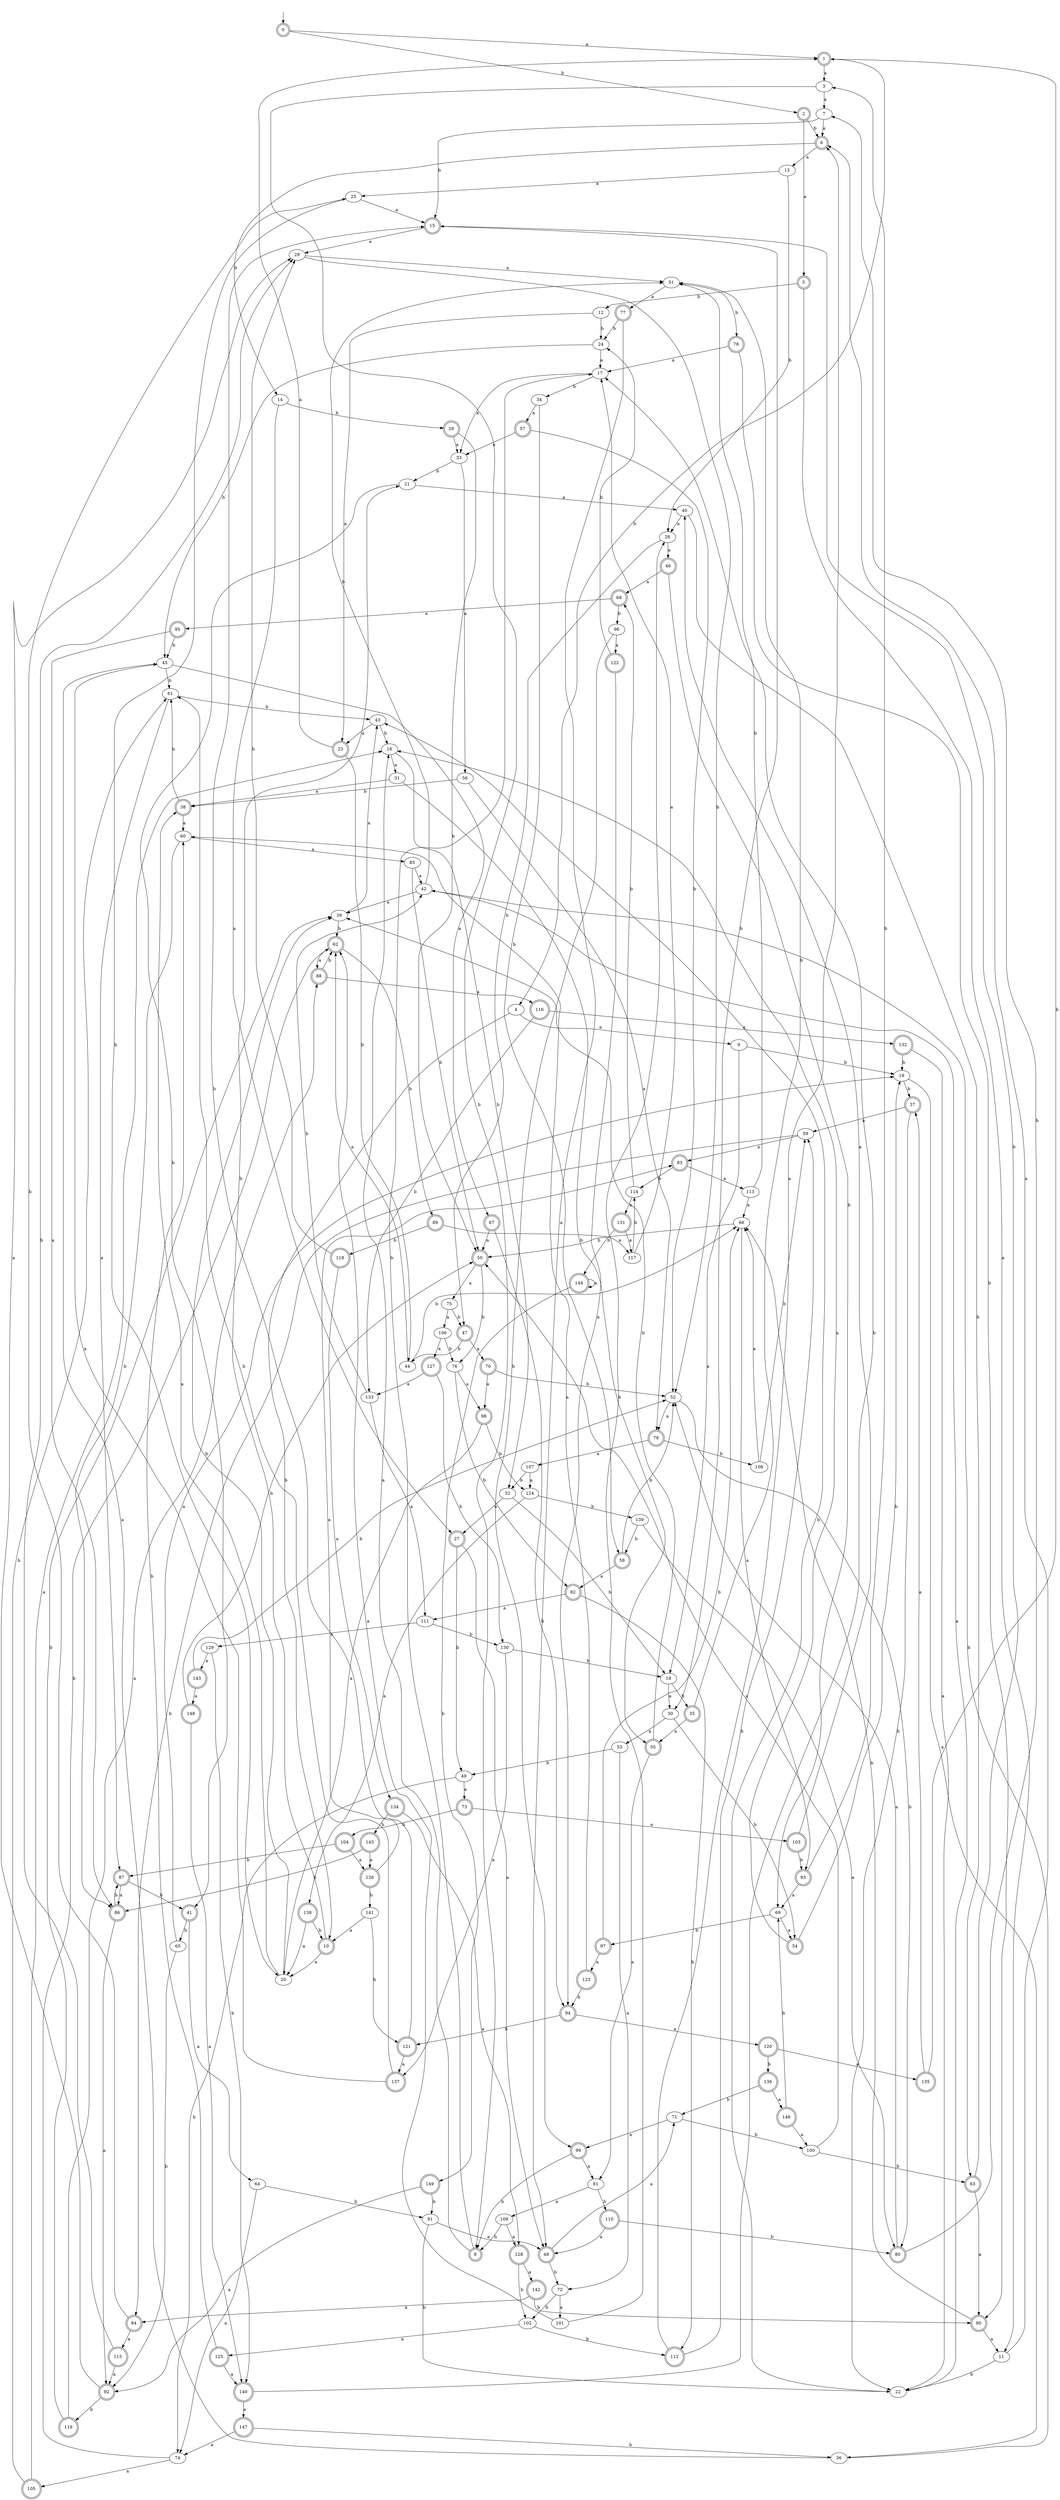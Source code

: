 digraph RandomDFA {
  __start0 [label="", shape=none];
  __start0 -> 0 [label=""];
  0 [shape=circle] [shape=doublecircle]
  0 -> 1 [label="a"]
  0 -> 2 [label="b"]
  1 [shape=doublecircle]
  1 -> 3 [label="a"]
  1 -> 4 [label="b"]
  2 [shape=doublecircle]
  2 -> 5 [label="a"]
  2 -> 6 [label="b"]
  3
  3 -> 7 [label="a"]
  3 -> 8 [label="b"]
  4
  4 -> 9 [label="a"]
  4 -> 10 [label="b"]
  5 [shape=doublecircle]
  5 -> 11 [label="a"]
  5 -> 12 [label="b"]
  6 [shape=doublecircle]
  6 -> 13 [label="a"]
  6 -> 14 [label="b"]
  7
  7 -> 6 [label="a"]
  7 -> 15 [label="b"]
  8 [shape=doublecircle]
  8 -> 16 [label="a"]
  8 -> 17 [label="b"]
  9
  9 -> 18 [label="a"]
  9 -> 19 [label="b"]
  10 [shape=doublecircle]
  10 -> 20 [label="a"]
  10 -> 21 [label="b"]
  11
  11 -> 6 [label="a"]
  11 -> 22 [label="b"]
  12
  12 -> 23 [label="a"]
  12 -> 24 [label="b"]
  13
  13 -> 25 [label="a"]
  13 -> 26 [label="b"]
  14
  14 -> 27 [label="a"]
  14 -> 28 [label="b"]
  15 [shape=doublecircle]
  15 -> 29 [label="a"]
  15 -> 30 [label="b"]
  16
  16 -> 31 [label="a"]
  16 -> 32 [label="b"]
  17
  17 -> 33 [label="a"]
  17 -> 34 [label="b"]
  18
  18 -> 30 [label="a"]
  18 -> 35 [label="b"]
  19
  19 -> 36 [label="a"]
  19 -> 37 [label="b"]
  20
  20 -> 38 [label="a"]
  20 -> 39 [label="b"]
  21
  21 -> 40 [label="a"]
  21 -> 41 [label="b"]
  22
  22 -> 42 [label="a"]
  22 -> 43 [label="b"]
  23 [shape=doublecircle]
  23 -> 1 [label="a"]
  23 -> 44 [label="b"]
  24
  24 -> 17 [label="a"]
  24 -> 45 [label="b"]
  25
  25 -> 15 [label="a"]
  25 -> 20 [label="b"]
  26
  26 -> 46 [label="a"]
  26 -> 47 [label="b"]
  27 [shape=doublecircle]
  27 -> 48 [label="a"]
  27 -> 49 [label="b"]
  28 [shape=doublecircle]
  28 -> 33 [label="a"]
  28 -> 50 [label="b"]
  29
  29 -> 51 [label="a"]
  29 -> 52 [label="b"]
  30
  30 -> 53 [label="a"]
  30 -> 54 [label="b"]
  31
  31 -> 38 [label="a"]
  31 -> 55 [label="b"]
  32
  32 -> 27 [label="a"]
  32 -> 18 [label="b"]
  33
  33 -> 56 [label="a"]
  33 -> 21 [label="b"]
  34
  34 -> 57 [label="a"]
  34 -> 58 [label="b"]
  35 [shape=doublecircle]
  35 -> 55 [label="a"]
  35 -> 51 [label="b"]
  36
  36 -> 45 [label="a"]
  36 -> 42 [label="b"]
  37 [shape=doublecircle]
  37 -> 59 [label="a"]
  37 -> 22 [label="b"]
  38 [shape=doublecircle]
  38 -> 60 [label="a"]
  38 -> 61 [label="b"]
  39
  39 -> 43 [label="a"]
  39 -> 62 [label="b"]
  40
  40 -> 26 [label="a"]
  40 -> 63 [label="b"]
  41 [shape=doublecircle]
  41 -> 64 [label="a"]
  41 -> 65 [label="b"]
  42
  42 -> 39 [label="a"]
  42 -> 51 [label="b"]
  43
  43 -> 23 [label="a"]
  43 -> 16 [label="b"]
  44
  44 -> 62 [label="a"]
  44 -> 66 [label="b"]
  45
  45 -> 67 [label="a"]
  45 -> 61 [label="b"]
  46 [shape=doublecircle]
  46 -> 68 [label="a"]
  46 -> 69 [label="b"]
  47 [shape=doublecircle]
  47 -> 70 [label="a"]
  47 -> 44 [label="b"]
  48 [shape=doublecircle]
  48 -> 71 [label="a"]
  48 -> 72 [label="b"]
  49
  49 -> 73 [label="a"]
  49 -> 74 [label="b"]
  50 [shape=doublecircle]
  50 -> 75 [label="a"]
  50 -> 76 [label="b"]
  51
  51 -> 77 [label="a"]
  51 -> 78 [label="b"]
  52
  52 -> 79 [label="a"]
  52 -> 80 [label="b"]
  53
  53 -> 72 [label="a"]
  53 -> 49 [label="b"]
  54 [shape=doublecircle]
  54 -> 16 [label="a"]
  54 -> 19 [label="b"]
  55 [shape=doublecircle]
  55 -> 81 [label="a"]
  55 -> 39 [label="b"]
  56
  56 -> 79 [label="a"]
  56 -> 38 [label="b"]
  57 [shape=doublecircle]
  57 -> 33 [label="a"]
  57 -> 52 [label="b"]
  58 [shape=doublecircle]
  58 -> 82 [label="a"]
  58 -> 52 [label="b"]
  59
  59 -> 83 [label="a"]
  59 -> 84 [label="b"]
  60
  60 -> 85 [label="a"]
  60 -> 86 [label="b"]
  61
  61 -> 87 [label="a"]
  61 -> 43 [label="b"]
  62 [shape=doublecircle]
  62 -> 88 [label="a"]
  62 -> 89 [label="b"]
  63 [shape=doublecircle]
  63 -> 90 [label="a"]
  63 -> 15 [label="b"]
  64
  64 -> 74 [label="a"]
  64 -> 91 [label="b"]
  65
  65 -> 19 [label="a"]
  65 -> 92 [label="b"]
  66
  66 -> 93 [label="a"]
  66 -> 50 [label="b"]
  67 [shape=doublecircle]
  67 -> 50 [label="a"]
  67 -> 94 [label="b"]
  68 [shape=doublecircle]
  68 -> 95 [label="a"]
  68 -> 96 [label="b"]
  69
  69 -> 54 [label="a"]
  69 -> 97 [label="b"]
  70 [shape=doublecircle]
  70 -> 98 [label="a"]
  70 -> 52 [label="b"]
  71
  71 -> 99 [label="a"]
  71 -> 100 [label="b"]
  72
  72 -> 101 [label="a"]
  72 -> 102 [label="b"]
  73 [shape=doublecircle]
  73 -> 103 [label="a"]
  73 -> 104 [label="b"]
  74
  74 -> 105 [label="a"]
  74 -> 62 [label="b"]
  75
  75 -> 106 [label="a"]
  75 -> 47 [label="b"]
  76
  76 -> 98 [label="a"]
  76 -> 82 [label="b"]
  77 [shape=doublecircle]
  77 -> 48 [label="a"]
  77 -> 24 [label="b"]
  78 [shape=doublecircle]
  78 -> 17 [label="a"]
  78 -> 90 [label="b"]
  79 [shape=doublecircle]
  79 -> 107 [label="a"]
  79 -> 108 [label="b"]
  80 [shape=doublecircle]
  80 -> 52 [label="a"]
  80 -> 7 [label="b"]
  81
  81 -> 109 [label="a"]
  81 -> 110 [label="b"]
  82 [shape=doublecircle]
  82 -> 111 [label="a"]
  82 -> 112 [label="b"]
  83 [shape=doublecircle]
  83 -> 113 [label="a"]
  83 -> 114 [label="b"]
  84 [shape=doublecircle]
  84 -> 115 [label="a"]
  84 -> 25 [label="b"]
  85
  85 -> 42 [label="a"]
  85 -> 50 [label="b"]
  86 [shape=doublecircle]
  86 -> 92 [label="a"]
  86 -> 87 [label="b"]
  87 [shape=doublecircle]
  87 -> 86 [label="a"]
  87 -> 41 [label="b"]
  88 [shape=doublecircle]
  88 -> 116 [label="a"]
  88 -> 62 [label="b"]
  89 [shape=doublecircle]
  89 -> 117 [label="a"]
  89 -> 118 [label="b"]
  90 [shape=doublecircle]
  90 -> 11 [label="a"]
  90 -> 66 [label="b"]
  91
  91 -> 48 [label="a"]
  91 -> 22 [label="b"]
  92 [shape=doublecircle]
  92 -> 29 [label="a"]
  92 -> 119 [label="b"]
  93 [shape=doublecircle]
  93 -> 69 [label="a"]
  93 -> 3 [label="b"]
  94 [shape=doublecircle]
  94 -> 120 [label="a"]
  94 -> 121 [label="b"]
  95 [shape=doublecircle]
  95 -> 86 [label="a"]
  95 -> 45 [label="b"]
  96
  96 -> 122 [label="a"]
  96 -> 99 [label="b"]
  97 [shape=doublecircle]
  97 -> 123 [label="a"]
  97 -> 66 [label="b"]
  98 [shape=doublecircle]
  98 -> 20 [label="a"]
  98 -> 124 [label="b"]
  99 [shape=doublecircle]
  99 -> 81 [label="a"]
  99 -> 8 [label="b"]
  100
  100 -> 50 [label="a"]
  100 -> 63 [label="b"]
  101
  101 -> 62 [label="a"]
  101 -> 26 [label="b"]
  102
  102 -> 125 [label="a"]
  102 -> 112 [label="b"]
  103 [shape=doublecircle]
  103 -> 40 [label="a"]
  103 -> 93 [label="b"]
  104 [shape=doublecircle]
  104 -> 126 [label="a"]
  104 -> 87 [label="b"]
  105 [shape=doublecircle]
  105 -> 16 [label="a"]
  105 -> 61 [label="b"]
  106
  106 -> 127 [label="a"]
  106 -> 76 [label="b"]
  107
  107 -> 124 [label="a"]
  107 -> 32 [label="b"]
  108
  108 -> 66 [label="a"]
  108 -> 59 [label="b"]
  109
  109 -> 128 [label="a"]
  109 -> 8 [label="b"]
  110 [shape=doublecircle]
  110 -> 48 [label="a"]
  110 -> 80 [label="b"]
  111
  111 -> 129 [label="a"]
  111 -> 130 [label="b"]
  112 [shape=doublecircle]
  112 -> 6 [label="a"]
  112 -> 59 [label="b"]
  113
  113 -> 66 [label="a"]
  113 -> 51 [label="b"]
  114
  114 -> 131 [label="a"]
  114 -> 68 [label="b"]
  115 [shape=doublecircle]
  115 -> 92 [label="a"]
  115 -> 29 [label="b"]
  116 [shape=doublecircle]
  116 -> 132 [label="a"]
  116 -> 133 [label="b"]
  117
  117 -> 17 [label="a"]
  117 -> 114 [label="b"]
  118 [shape=doublecircle]
  118 -> 134 [label="a"]
  118 -> 29 [label="b"]
  119 [shape=doublecircle]
  119 -> 88 [label="a"]
  119 -> 39 [label="b"]
  120 [shape=doublecircle]
  120 -> 135 [label="a"]
  120 -> 136 [label="b"]
  121 [shape=doublecircle]
  121 -> 137 [label="a"]
  121 -> 15 [label="b"]
  122 [shape=doublecircle]
  122 -> 94 [label="a"]
  122 -> 24 [label="b"]
  123 [shape=doublecircle]
  123 -> 60 [label="a"]
  123 -> 94 [label="b"]
  124
  124 -> 138 [label="a"]
  124 -> 139 [label="b"]
  125 [shape=doublecircle]
  125 -> 140 [label="a"]
  125 -> 60 [label="b"]
  126 [shape=doublecircle]
  126 -> 83 [label="a"]
  126 -> 141 [label="b"]
  127 [shape=doublecircle]
  127 -> 133 [label="a"]
  127 -> 130 [label="b"]
  128 [shape=doublecircle]
  128 -> 142 [label="a"]
  128 -> 102 [label="b"]
  129
  129 -> 143 [label="a"]
  129 -> 140 [label="b"]
  130
  130 -> 137 [label="a"]
  130 -> 18 [label="b"]
  131 [shape=doublecircle]
  131 -> 117 [label="a"]
  131 -> 144 [label="b"]
  132 [shape=doublecircle]
  132 -> 22 [label="a"]
  132 -> 19 [label="b"]
  133
  133 -> 111 [label="a"]
  133 -> 42 [label="b"]
  134 [shape=doublecircle]
  134 -> 128 [label="a"]
  134 -> 145 [label="b"]
  135 [shape=doublecircle]
  135 -> 37 [label="a"]
  135 -> 1 [label="b"]
  136 [shape=doublecircle]
  136 -> 146 [label="a"]
  136 -> 71 [label="b"]
  137 [shape=doublecircle]
  137 -> 45 [label="a"]
  137 -> 61 [label="b"]
  138 [shape=doublecircle]
  138 -> 20 [label="a"]
  138 -> 10 [label="b"]
  139
  139 -> 80 [label="a"]
  139 -> 58 [label="b"]
  140 [shape=doublecircle]
  140 -> 147 [label="a"]
  140 -> 17 [label="b"]
  141
  141 -> 10 [label="a"]
  141 -> 121 [label="b"]
  142 [shape=doublecircle]
  142 -> 84 [label="a"]
  142 -> 90 [label="b"]
  143 [shape=doublecircle]
  143 -> 148 [label="a"]
  143 -> 52 [label="b"]
  144 [shape=doublecircle]
  144 -> 144 [label="a"]
  144 -> 149 [label="b"]
  145 [shape=doublecircle]
  145 -> 126 [label="a"]
  145 -> 86 [label="b"]
  146 [shape=doublecircle]
  146 -> 100 [label="a"]
  146 -> 69 [label="b"]
  147 [shape=doublecircle]
  147 -> 74 [label="a"]
  147 -> 36 [label="b"]
  148 [shape=doublecircle]
  148 -> 140 [label="a"]
  148 -> 50 [label="b"]
  149 [shape=doublecircle]
  149 -> 92 [label="a"]
  149 -> 91 [label="b"]
}
